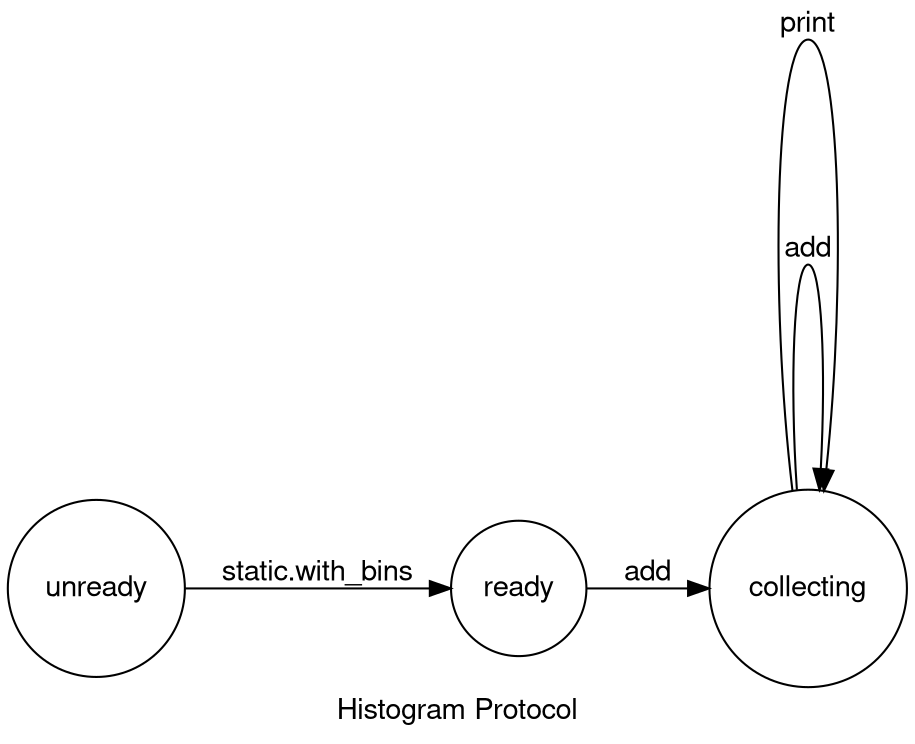 digraph HistogramProtocol {
	label="Histogram Protocol";
	fontname="Helvetica,Arial,sans-serif";
	node [fontname="Helvetica,Arial,sans-serif"];
	edge [fontname="Helvetica,Arial,sans-serif"];
	rankdir=LR;
	nodesep=1.5;
	node [shape=circle,size=5];
	unready -> ready [label="static.with_bins"];
	ready -> collecting [label="add"];
	collecting -> collecting [label="add"];
	collecting -> collecting [label="print"];
}
